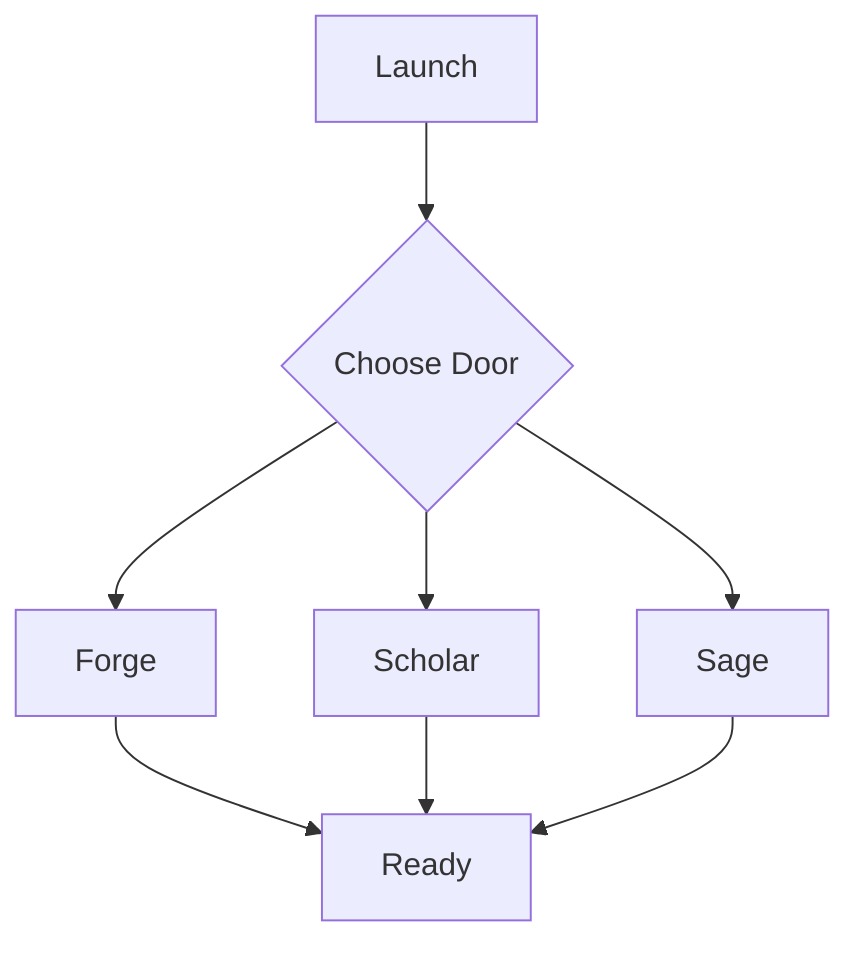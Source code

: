 flowchart TD
    start[Launch] --> doors{Choose Door}
    doors --> Forge
    doors --> Scholar
    doors --> Sage
    Forge --> Done[Ready]
    Scholar --> Done
    Sage --> Done